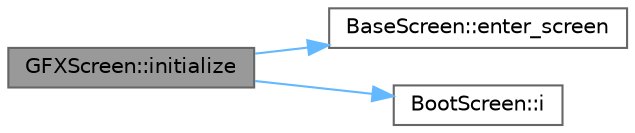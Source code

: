 digraph "GFXScreen::initialize"
{
 // LATEX_PDF_SIZE
  bgcolor="transparent";
  edge [fontname=Helvetica,fontsize=10,labelfontname=Helvetica,labelfontsize=10];
  node [fontname=Helvetica,fontsize=10,shape=box,height=0.2,width=0.4];
  rankdir="LR";
  Node1 [id="Node000001",label="GFXScreen::initialize",height=0.2,width=0.4,color="gray40", fillcolor="grey60", style="filled", fontcolor="black",tooltip=" "];
  Node1 -> Node2 [id="edge1_Node000001_Node000002",color="steelblue1",style="solid",tooltip=" "];
  Node2 [id="Node000002",label="BaseScreen::enter_screen",height=0.2,width=0.4,color="grey40", fillcolor="white", style="filled",URL="$class_base_screen.html#a19944bf3ea67c81ccd2269fb16c9e2ea",tooltip=" "];
  Node1 -> Node3 [id="edge2_Node000001_Node000003",color="steelblue1",style="solid",tooltip=" "];
  Node3 [id="Node000003",label="BootScreen::i",height=0.2,width=0.4,color="grey40", fillcolor="white", style="filled",URL="$class_boot_screen.html#abd4d7a6d7b77fce1dfb88da2abef114e",tooltip=" "];
}
